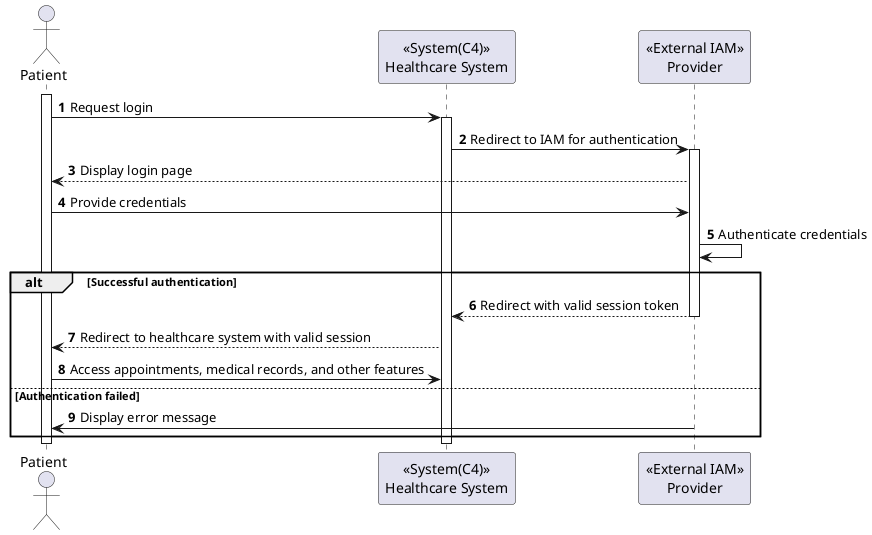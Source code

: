 ﻿@startuml
'https://plantuml.com/sequence-diagram

autonumber
actor Patient as pa
participant "<<System(C4)>>\nHealthcare System" as sys
participant "<<External IAM>>\nProvider" as iam

activate pa
pa -> sys: Request login

activate sys
sys -> iam: Redirect to IAM for authentication

activate iam
iam --> pa: Display login page

pa -> iam: Provide credentials

iam -> iam: Authenticate credentials

alt Successful authentication
  iam --> sys: Redirect with valid session token
  deactivate iam
  sys --> pa: Redirect to healthcare system with valid session
  pa -> sys: Access appointments, medical records, and other features
else Authentication failed
  iam -> pa: Display error message
end

deactivate sys
deactivate pa

@enduml